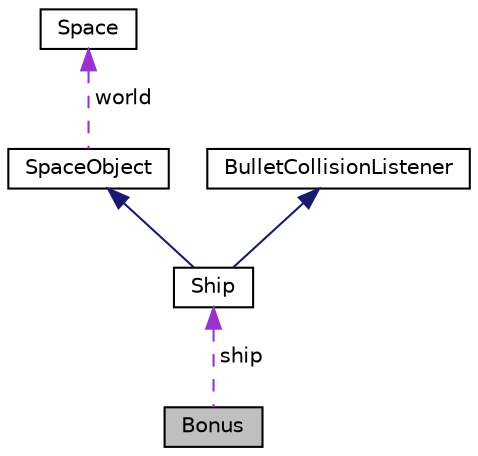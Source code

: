 digraph "Bonus"
{
  edge [fontname="Helvetica",fontsize="10",labelfontname="Helvetica",labelfontsize="10"];
  node [fontname="Helvetica",fontsize="10",shape=record];
  Node2 [label="Bonus",height=0.2,width=0.4,color="black", fillcolor="grey75", style="filled", fontcolor="black"];
  Node3 -> Node2 [dir="back",color="darkorchid3",fontsize="10",style="dashed",label=" ship" ,fontname="Helvetica"];
  Node3 [label="Ship",height=0.2,width=0.4,color="black", fillcolor="white", style="filled",URL="$class_ship.html"];
  Node4 -> Node3 [dir="back",color="midnightblue",fontsize="10",style="solid",fontname="Helvetica"];
  Node4 [label="SpaceObject",height=0.2,width=0.4,color="black", fillcolor="white", style="filled",URL="$class_space_object.html"];
  Node5 -> Node4 [dir="back",color="darkorchid3",fontsize="10",style="dashed",label=" world" ,fontname="Helvetica"];
  Node5 [label="Space",height=0.2,width=0.4,color="black", fillcolor="white", style="filled",URL="$class_space.html"];
  Node6 -> Node3 [dir="back",color="midnightblue",fontsize="10",style="solid",fontname="Helvetica"];
  Node6 [label="BulletCollisionListener",height=0.2,width=0.4,color="black", fillcolor="white", style="filled",URL="$class_bullet_collision_listener.html"];
}
